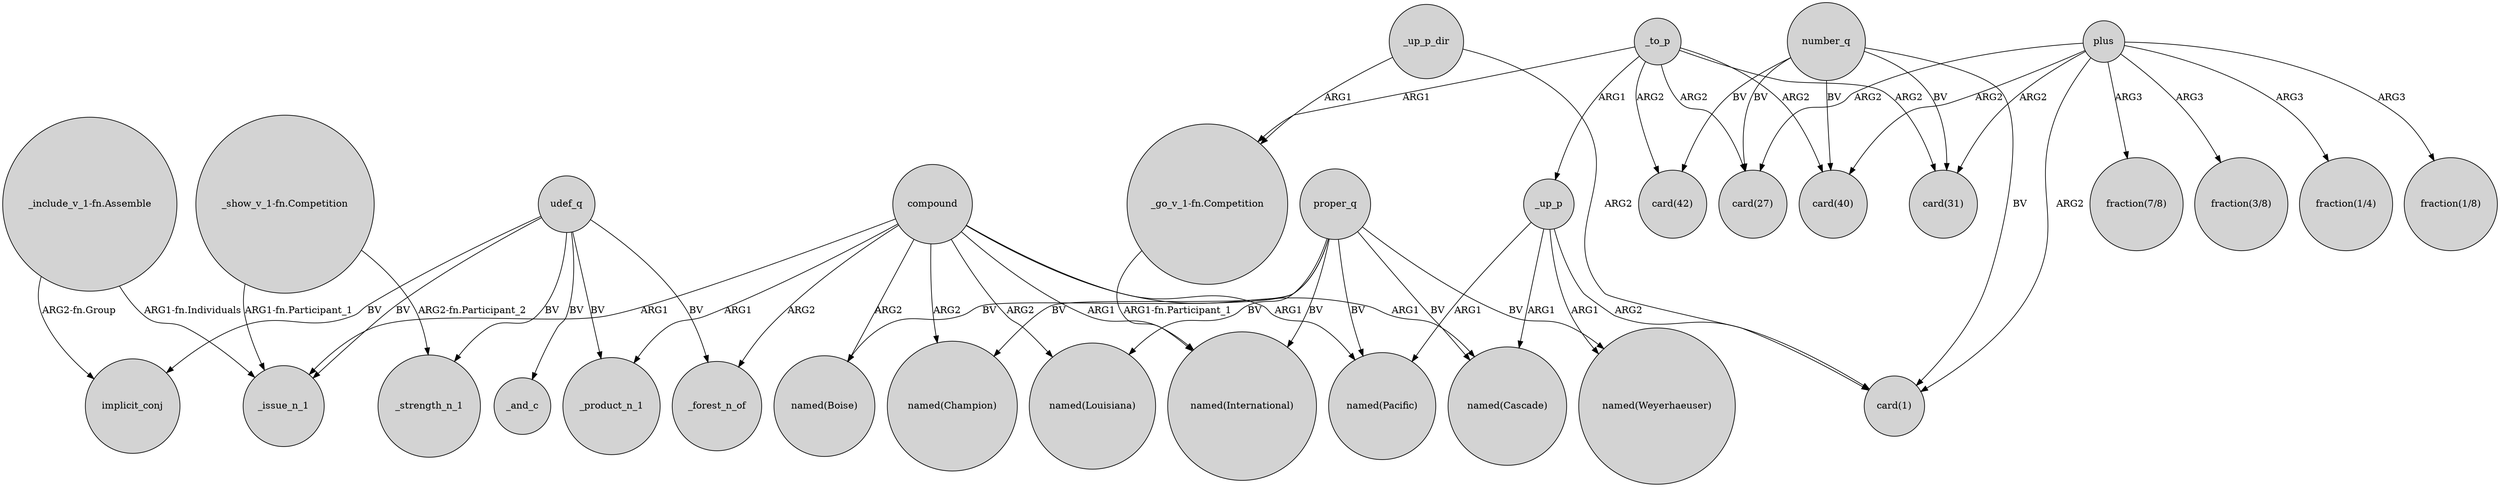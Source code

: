 digraph {
	node [shape=circle style=filled]
	"_include_v_1-fn.Assemble" -> implicit_conj [label="ARG2-fn.Group"]
	_up_p -> "named(Pacific)" [label=ARG1]
	proper_q -> "named(Boise)" [label=BV]
	compound -> "named(Cascade)" [label=ARG1]
	_to_p -> "card(40)" [label=ARG2]
	number_q -> "card(1)" [label=BV]
	compound -> "named(Boise)" [label=ARG2]
	udef_q -> _forest_n_of [label=BV]
	proper_q -> "named(Weyerhaeuser)" [label=BV]
	plus -> "fraction(1/8)" [label=ARG3]
	proper_q -> "named(Louisiana)" [label=BV]
	"_go_v_1-fn.Competition" -> "named(International)" [label="ARG1-fn.Participant_1"]
	compound -> "named(International)" [label=ARG1]
	number_q -> "card(42)" [label=BV]
	"_show_v_1-fn.Competition" -> _issue_n_1 [label="ARG1-fn.Participant_1"]
	plus -> "card(31)" [label=ARG2]
	proper_q -> "named(Cascade)" [label=BV]
	compound -> "named(Louisiana)" [label=ARG2]
	udef_q -> _product_n_1 [label=BV]
	udef_q -> _and_c [label=BV]
	compound -> _forest_n_of [label=ARG2]
	_to_p -> "card(31)" [label=ARG2]
	plus -> "card(1)" [label=ARG2]
	_up_p_dir -> "_go_v_1-fn.Competition" [label=ARG1]
	compound -> "named(Pacific)" [label=ARG1]
	_to_p -> "card(27)" [label=ARG2]
	_to_p -> _up_p [label=ARG1]
	proper_q -> "named(International)" [label=BV]
	plus -> "fraction(7/8)" [label=ARG3]
	number_q -> "card(40)" [label=BV]
	plus -> "card(27)" [label=ARG2]
	proper_q -> "named(Champion)" [label=BV]
	plus -> "fraction(3/8)" [label=ARG3]
	_up_p -> "named(Cascade)" [label=ARG1]
	_up_p -> "card(1)" [label=ARG2]
	udef_q -> _strength_n_1 [label=BV]
	_to_p -> "_go_v_1-fn.Competition" [label=ARG1]
	proper_q -> "named(Pacific)" [label=BV]
	number_q -> "card(31)" [label=BV]
	compound -> _issue_n_1 [label=ARG1]
	"_show_v_1-fn.Competition" -> _strength_n_1 [label="ARG2-fn.Participant_2"]
	udef_q -> _issue_n_1 [label=BV]
	number_q -> "card(27)" [label=BV]
	plus -> "fraction(1/4)" [label=ARG3]
	_up_p -> "named(Weyerhaeuser)" [label=ARG1]
	compound -> _product_n_1 [label=ARG1]
	_to_p -> "card(42)" [label=ARG2]
	compound -> "named(Champion)" [label=ARG2]
	plus -> "card(40)" [label=ARG2]
	udef_q -> implicit_conj [label=BV]
	_up_p_dir -> "card(1)" [label=ARG2]
	"_include_v_1-fn.Assemble" -> _issue_n_1 [label="ARG1-fn.Individuals"]
}
